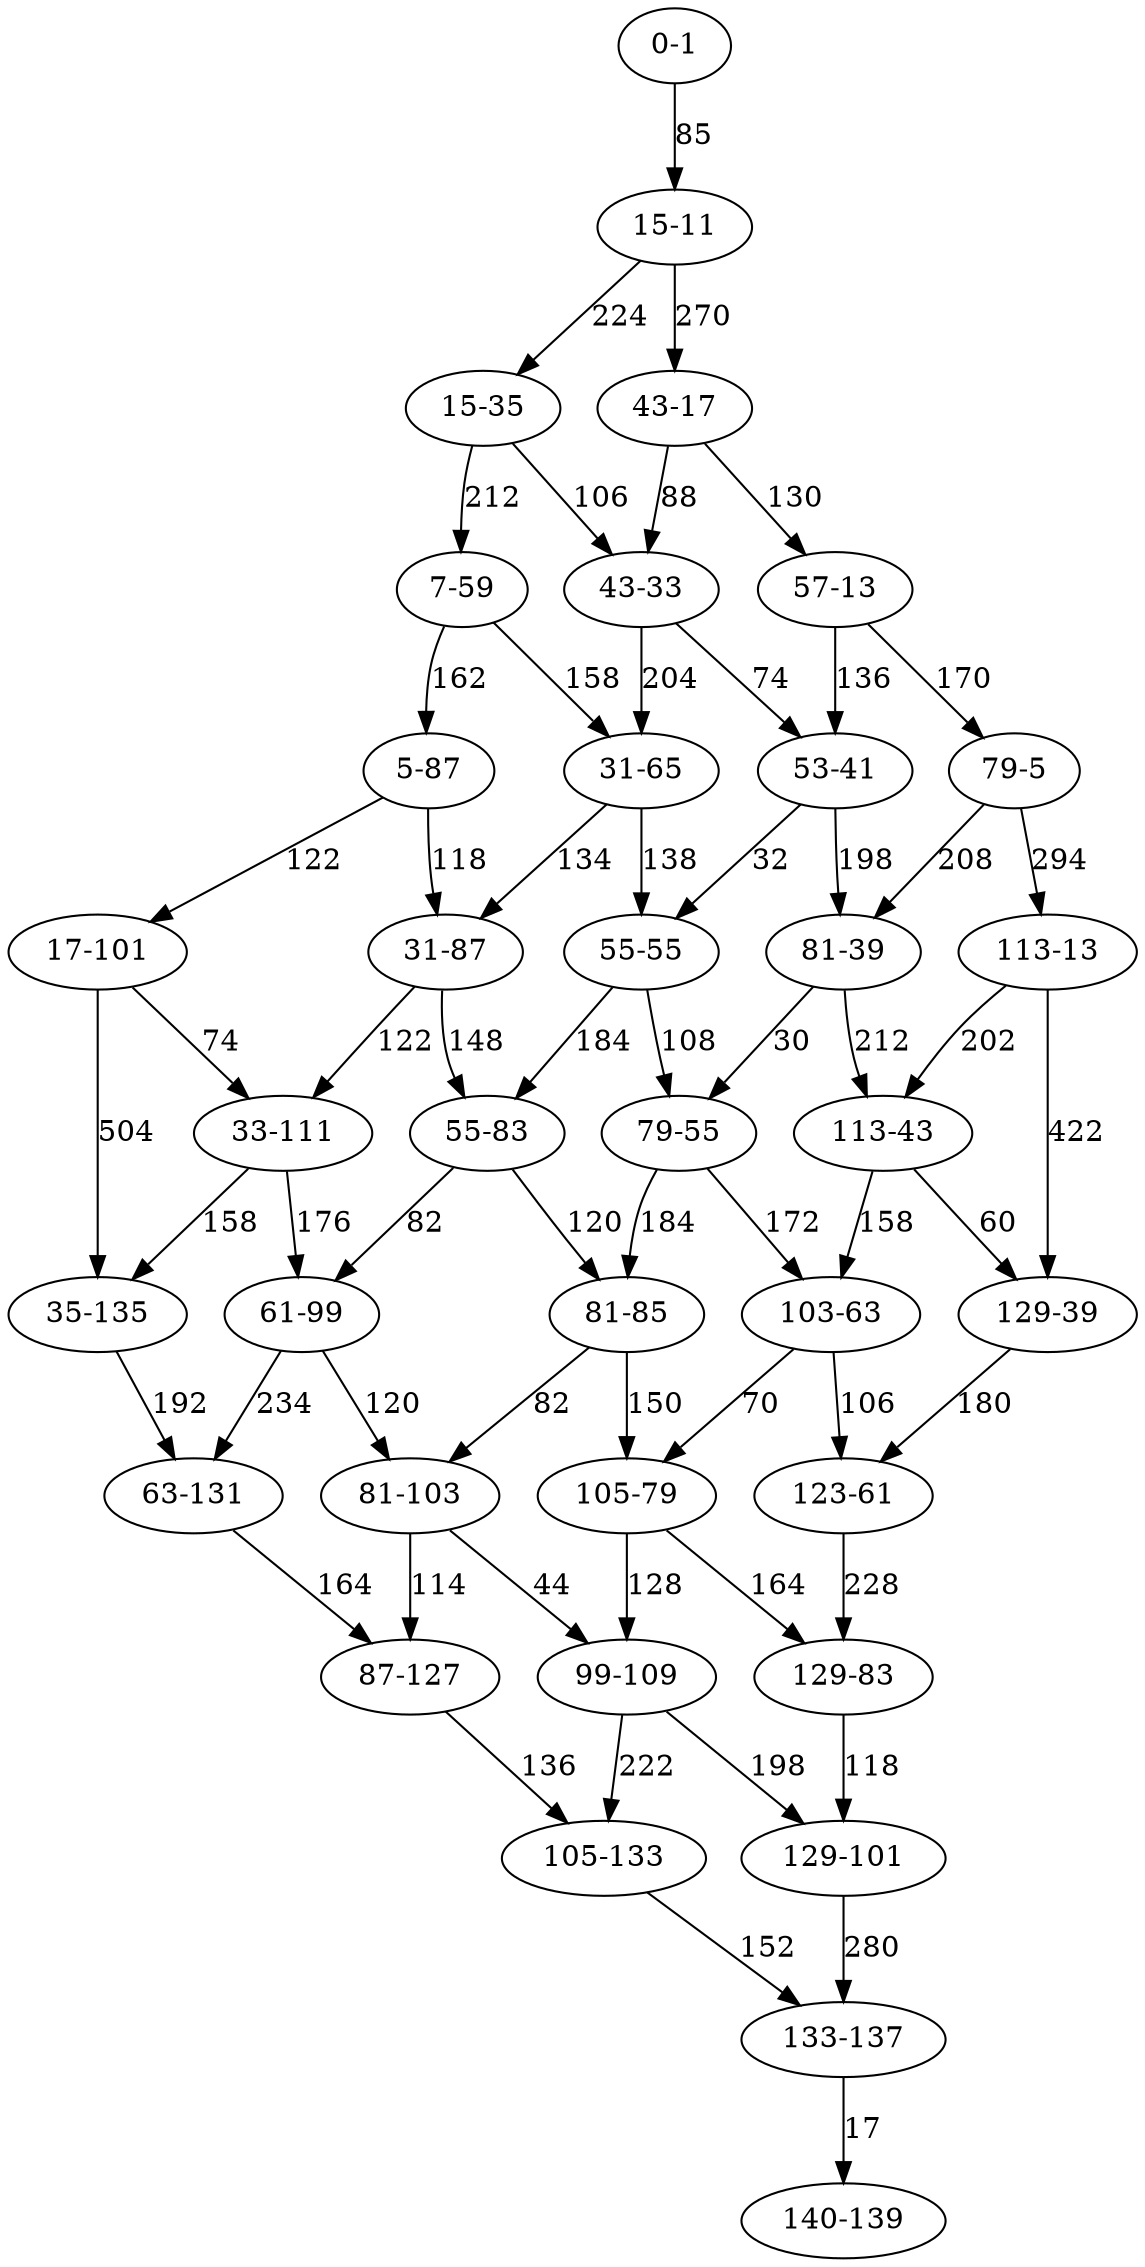 digraph x { "61-99"->"63-131"[label="234",weight="234"];"81-85"->"105-79"[label="150",weight="150"];"79-55"->"103-63"[label="172",weight="172"];"5-87"->"31-87"[label="118",weight="118"];"129-83"->"129-101"[label="118",weight="118"];"7-59"->"5-87"[label="162",weight="162"];"129-39"->"123-61"[label="180",weight="180"];"7-59"->"31-65"[label="158",weight="158"];"81-39"->"79-55"[label="30",weight="30"];"35-135"->"63-131"[label="192",weight="192"];"15-11"->"15-35"[label="224",weight="224"];"79-55"->"81-85"[label="184",weight="184"];"53-41"->"81-39"[label="198",weight="198"];"15-35"->"7-59"[label="212",weight="212"];"5-87"->"17-101"[label="122",weight="122"];"55-55"->"79-55"[label="108",weight="108"];"113-43"->"129-39"[label="60",weight="60"];"87-127"->"105-133"[label="136",weight="136"];"81-85"->"81-103"[label="82",weight="82"];"123-61"->"129-83"[label="228",weight="228"];"57-13"->"53-41"[label="136",weight="136"];"43-33"->"31-65"[label="204",weight="204"];"103-63"->"105-79"[label="70",weight="70"];"15-35"->"43-33"[label="106",weight="106"];"99-109"->"105-133"[label="222",weight="222"];"55-83"->"81-85"[label="120",weight="120"];"33-111"->"61-99"[label="176",weight="176"];"31-65"->"55-55"[label="138",weight="138"];"43-17"->"57-13"[label="130",weight="130"];"61-99"->"81-103"[label="120",weight="120"];"129-101"->"133-137"[label="280",weight="280"];"55-55"->"55-83"[label="184",weight="184"];"17-101"->"33-111"[label="74",weight="74"];"63-131"->"87-127"[label="164",weight="164"];"43-33"->"53-41"[label="74",weight="74"];"15-11"->"43-17"[label="270",weight="270"];"79-5"->"81-39"[label="208",weight="208"];"113-13"->"129-39"[label="422",weight="422"];"103-63"->"123-61"[label="106",weight="106"];"0-1"->"15-11"[label="85",weight="85"];"33-111"->"35-135"[label="158",weight="158"];"105-133"->"133-137"[label="152",weight="152"];"31-87"->"33-111"[label="122",weight="122"];"81-39"->"113-43"[label="212",weight="212"];"31-65"->"31-87"[label="134",weight="134"];"81-103"->"87-127"[label="114",weight="114"];"133-137"->"140-139"[label="17",weight="17"];"113-13"->"113-43"[label="202",weight="202"];"55-83"->"61-99"[label="82",weight="82"];"99-109"->"129-101"[label="198",weight="198"];"53-41"->"55-55"[label="32",weight="32"];"113-43"->"103-63"[label="158",weight="158"];"105-79"->"99-109"[label="128",weight="128"];"81-103"->"99-109"[label="44",weight="44"];"105-79"->"129-83"[label="164",weight="164"];"79-5"->"113-13"[label="294",weight="294"];"57-13"->"79-5"[label="170",weight="170"];"31-87"->"55-83"[label="148",weight="148"];"43-17"->"43-33"[label="88",weight="88"];"17-101"->"35-135"[label="504",weight="504"]; }
